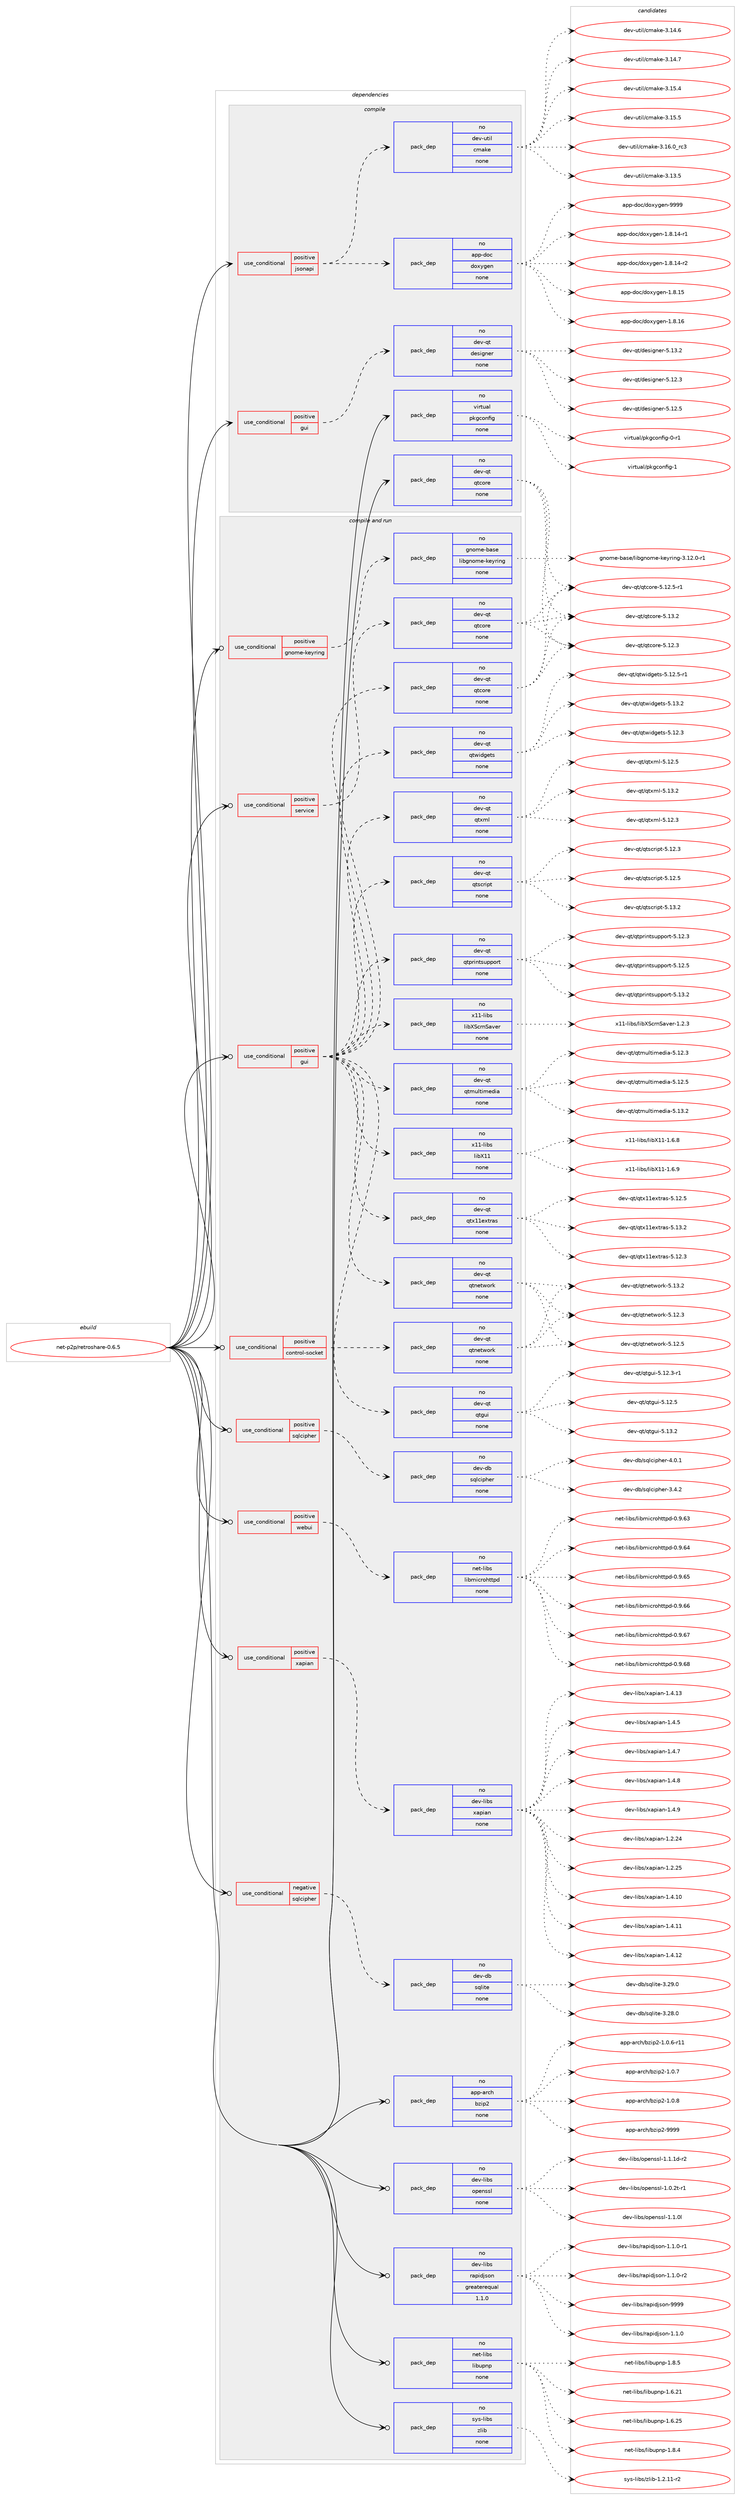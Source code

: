 digraph prolog {

# *************
# Graph options
# *************

newrank=true;
concentrate=true;
compound=true;
graph [rankdir=LR,fontname=Helvetica,fontsize=10,ranksep=1.5];#, ranksep=2.5, nodesep=0.2];
edge  [arrowhead=vee];
node  [fontname=Helvetica,fontsize=10];

# **********
# The ebuild
# **********

subgraph cluster_leftcol {
color=gray;
rank=same;
label=<<i>ebuild</i>>;
id [label="net-p2p/retroshare-0.6.5", color=red, width=4, href="../net-p2p/retroshare-0.6.5.svg"];
}

# ****************
# The dependencies
# ****************

subgraph cluster_midcol {
color=gray;
label=<<i>dependencies</i>>;
subgraph cluster_compile {
fillcolor="#eeeeee";
style=filled;
label=<<i>compile</i>>;
subgraph cond204858 {
dependency840608 [label=<<TABLE BORDER="0" CELLBORDER="1" CELLSPACING="0" CELLPADDING="4"><TR><TD ROWSPAN="3" CELLPADDING="10">use_conditional</TD></TR><TR><TD>positive</TD></TR><TR><TD>gui</TD></TR></TABLE>>, shape=none, color=red];
subgraph pack620918 {
dependency840609 [label=<<TABLE BORDER="0" CELLBORDER="1" CELLSPACING="0" CELLPADDING="4" WIDTH="220"><TR><TD ROWSPAN="6" CELLPADDING="30">pack_dep</TD></TR><TR><TD WIDTH="110">no</TD></TR><TR><TD>dev-qt</TD></TR><TR><TD>designer</TD></TR><TR><TD>none</TD></TR><TR><TD></TD></TR></TABLE>>, shape=none, color=blue];
}
dependency840608:e -> dependency840609:w [weight=20,style="dashed",arrowhead="vee"];
}
id:e -> dependency840608:w [weight=20,style="solid",arrowhead="vee"];
subgraph cond204859 {
dependency840610 [label=<<TABLE BORDER="0" CELLBORDER="1" CELLSPACING="0" CELLPADDING="4"><TR><TD ROWSPAN="3" CELLPADDING="10">use_conditional</TD></TR><TR><TD>positive</TD></TR><TR><TD>jsonapi</TD></TR></TABLE>>, shape=none, color=red];
subgraph pack620919 {
dependency840611 [label=<<TABLE BORDER="0" CELLBORDER="1" CELLSPACING="0" CELLPADDING="4" WIDTH="220"><TR><TD ROWSPAN="6" CELLPADDING="30">pack_dep</TD></TR><TR><TD WIDTH="110">no</TD></TR><TR><TD>app-doc</TD></TR><TR><TD>doxygen</TD></TR><TR><TD>none</TD></TR><TR><TD></TD></TR></TABLE>>, shape=none, color=blue];
}
dependency840610:e -> dependency840611:w [weight=20,style="dashed",arrowhead="vee"];
subgraph pack620920 {
dependency840612 [label=<<TABLE BORDER="0" CELLBORDER="1" CELLSPACING="0" CELLPADDING="4" WIDTH="220"><TR><TD ROWSPAN="6" CELLPADDING="30">pack_dep</TD></TR><TR><TD WIDTH="110">no</TD></TR><TR><TD>dev-util</TD></TR><TR><TD>cmake</TD></TR><TR><TD>none</TD></TR><TR><TD></TD></TR></TABLE>>, shape=none, color=blue];
}
dependency840610:e -> dependency840612:w [weight=20,style="dashed",arrowhead="vee"];
}
id:e -> dependency840610:w [weight=20,style="solid",arrowhead="vee"];
subgraph pack620921 {
dependency840613 [label=<<TABLE BORDER="0" CELLBORDER="1" CELLSPACING="0" CELLPADDING="4" WIDTH="220"><TR><TD ROWSPAN="6" CELLPADDING="30">pack_dep</TD></TR><TR><TD WIDTH="110">no</TD></TR><TR><TD>dev-qt</TD></TR><TR><TD>qtcore</TD></TR><TR><TD>none</TD></TR><TR><TD></TD></TR></TABLE>>, shape=none, color=blue];
}
id:e -> dependency840613:w [weight=20,style="solid",arrowhead="vee"];
subgraph pack620922 {
dependency840614 [label=<<TABLE BORDER="0" CELLBORDER="1" CELLSPACING="0" CELLPADDING="4" WIDTH="220"><TR><TD ROWSPAN="6" CELLPADDING="30">pack_dep</TD></TR><TR><TD WIDTH="110">no</TD></TR><TR><TD>virtual</TD></TR><TR><TD>pkgconfig</TD></TR><TR><TD>none</TD></TR><TR><TD></TD></TR></TABLE>>, shape=none, color=blue];
}
id:e -> dependency840614:w [weight=20,style="solid",arrowhead="vee"];
}
subgraph cluster_compileandrun {
fillcolor="#eeeeee";
style=filled;
label=<<i>compile and run</i>>;
subgraph cond204860 {
dependency840615 [label=<<TABLE BORDER="0" CELLBORDER="1" CELLSPACING="0" CELLPADDING="4"><TR><TD ROWSPAN="3" CELLPADDING="10">use_conditional</TD></TR><TR><TD>negative</TD></TR><TR><TD>sqlcipher</TD></TR></TABLE>>, shape=none, color=red];
subgraph pack620923 {
dependency840616 [label=<<TABLE BORDER="0" CELLBORDER="1" CELLSPACING="0" CELLPADDING="4" WIDTH="220"><TR><TD ROWSPAN="6" CELLPADDING="30">pack_dep</TD></TR><TR><TD WIDTH="110">no</TD></TR><TR><TD>dev-db</TD></TR><TR><TD>sqlite</TD></TR><TR><TD>none</TD></TR><TR><TD></TD></TR></TABLE>>, shape=none, color=blue];
}
dependency840615:e -> dependency840616:w [weight=20,style="dashed",arrowhead="vee"];
}
id:e -> dependency840615:w [weight=20,style="solid",arrowhead="odotvee"];
subgraph cond204861 {
dependency840617 [label=<<TABLE BORDER="0" CELLBORDER="1" CELLSPACING="0" CELLPADDING="4"><TR><TD ROWSPAN="3" CELLPADDING="10">use_conditional</TD></TR><TR><TD>positive</TD></TR><TR><TD>control-socket</TD></TR></TABLE>>, shape=none, color=red];
subgraph pack620924 {
dependency840618 [label=<<TABLE BORDER="0" CELLBORDER="1" CELLSPACING="0" CELLPADDING="4" WIDTH="220"><TR><TD ROWSPAN="6" CELLPADDING="30">pack_dep</TD></TR><TR><TD WIDTH="110">no</TD></TR><TR><TD>dev-qt</TD></TR><TR><TD>qtnetwork</TD></TR><TR><TD>none</TD></TR><TR><TD></TD></TR></TABLE>>, shape=none, color=blue];
}
dependency840617:e -> dependency840618:w [weight=20,style="dashed",arrowhead="vee"];
}
id:e -> dependency840617:w [weight=20,style="solid",arrowhead="odotvee"];
subgraph cond204862 {
dependency840619 [label=<<TABLE BORDER="0" CELLBORDER="1" CELLSPACING="0" CELLPADDING="4"><TR><TD ROWSPAN="3" CELLPADDING="10">use_conditional</TD></TR><TR><TD>positive</TD></TR><TR><TD>gnome-keyring</TD></TR></TABLE>>, shape=none, color=red];
subgraph pack620925 {
dependency840620 [label=<<TABLE BORDER="0" CELLBORDER="1" CELLSPACING="0" CELLPADDING="4" WIDTH="220"><TR><TD ROWSPAN="6" CELLPADDING="30">pack_dep</TD></TR><TR><TD WIDTH="110">no</TD></TR><TR><TD>gnome-base</TD></TR><TR><TD>libgnome-keyring</TD></TR><TR><TD>none</TD></TR><TR><TD></TD></TR></TABLE>>, shape=none, color=blue];
}
dependency840619:e -> dependency840620:w [weight=20,style="dashed",arrowhead="vee"];
}
id:e -> dependency840619:w [weight=20,style="solid",arrowhead="odotvee"];
subgraph cond204863 {
dependency840621 [label=<<TABLE BORDER="0" CELLBORDER="1" CELLSPACING="0" CELLPADDING="4"><TR><TD ROWSPAN="3" CELLPADDING="10">use_conditional</TD></TR><TR><TD>positive</TD></TR><TR><TD>gui</TD></TR></TABLE>>, shape=none, color=red];
subgraph pack620926 {
dependency840622 [label=<<TABLE BORDER="0" CELLBORDER="1" CELLSPACING="0" CELLPADDING="4" WIDTH="220"><TR><TD ROWSPAN="6" CELLPADDING="30">pack_dep</TD></TR><TR><TD WIDTH="110">no</TD></TR><TR><TD>dev-qt</TD></TR><TR><TD>qtcore</TD></TR><TR><TD>none</TD></TR><TR><TD></TD></TR></TABLE>>, shape=none, color=blue];
}
dependency840621:e -> dependency840622:w [weight=20,style="dashed",arrowhead="vee"];
subgraph pack620927 {
dependency840623 [label=<<TABLE BORDER="0" CELLBORDER="1" CELLSPACING="0" CELLPADDING="4" WIDTH="220"><TR><TD ROWSPAN="6" CELLPADDING="30">pack_dep</TD></TR><TR><TD WIDTH="110">no</TD></TR><TR><TD>dev-qt</TD></TR><TR><TD>qtmultimedia</TD></TR><TR><TD>none</TD></TR><TR><TD></TD></TR></TABLE>>, shape=none, color=blue];
}
dependency840621:e -> dependency840623:w [weight=20,style="dashed",arrowhead="vee"];
subgraph pack620928 {
dependency840624 [label=<<TABLE BORDER="0" CELLBORDER="1" CELLSPACING="0" CELLPADDING="4" WIDTH="220"><TR><TD ROWSPAN="6" CELLPADDING="30">pack_dep</TD></TR><TR><TD WIDTH="110">no</TD></TR><TR><TD>dev-qt</TD></TR><TR><TD>qtnetwork</TD></TR><TR><TD>none</TD></TR><TR><TD></TD></TR></TABLE>>, shape=none, color=blue];
}
dependency840621:e -> dependency840624:w [weight=20,style="dashed",arrowhead="vee"];
subgraph pack620929 {
dependency840625 [label=<<TABLE BORDER="0" CELLBORDER="1" CELLSPACING="0" CELLPADDING="4" WIDTH="220"><TR><TD ROWSPAN="6" CELLPADDING="30">pack_dep</TD></TR><TR><TD WIDTH="110">no</TD></TR><TR><TD>dev-qt</TD></TR><TR><TD>qtprintsupport</TD></TR><TR><TD>none</TD></TR><TR><TD></TD></TR></TABLE>>, shape=none, color=blue];
}
dependency840621:e -> dependency840625:w [weight=20,style="dashed",arrowhead="vee"];
subgraph pack620930 {
dependency840626 [label=<<TABLE BORDER="0" CELLBORDER="1" CELLSPACING="0" CELLPADDING="4" WIDTH="220"><TR><TD ROWSPAN="6" CELLPADDING="30">pack_dep</TD></TR><TR><TD WIDTH="110">no</TD></TR><TR><TD>dev-qt</TD></TR><TR><TD>qtscript</TD></TR><TR><TD>none</TD></TR><TR><TD></TD></TR></TABLE>>, shape=none, color=blue];
}
dependency840621:e -> dependency840626:w [weight=20,style="dashed",arrowhead="vee"];
subgraph pack620931 {
dependency840627 [label=<<TABLE BORDER="0" CELLBORDER="1" CELLSPACING="0" CELLPADDING="4" WIDTH="220"><TR><TD ROWSPAN="6" CELLPADDING="30">pack_dep</TD></TR><TR><TD WIDTH="110">no</TD></TR><TR><TD>dev-qt</TD></TR><TR><TD>qtxml</TD></TR><TR><TD>none</TD></TR><TR><TD></TD></TR></TABLE>>, shape=none, color=blue];
}
dependency840621:e -> dependency840627:w [weight=20,style="dashed",arrowhead="vee"];
subgraph pack620932 {
dependency840628 [label=<<TABLE BORDER="0" CELLBORDER="1" CELLSPACING="0" CELLPADDING="4" WIDTH="220"><TR><TD ROWSPAN="6" CELLPADDING="30">pack_dep</TD></TR><TR><TD WIDTH="110">no</TD></TR><TR><TD>dev-qt</TD></TR><TR><TD>qtgui</TD></TR><TR><TD>none</TD></TR><TR><TD></TD></TR></TABLE>>, shape=none, color=blue];
}
dependency840621:e -> dependency840628:w [weight=20,style="dashed",arrowhead="vee"];
subgraph pack620933 {
dependency840629 [label=<<TABLE BORDER="0" CELLBORDER="1" CELLSPACING="0" CELLPADDING="4" WIDTH="220"><TR><TD ROWSPAN="6" CELLPADDING="30">pack_dep</TD></TR><TR><TD WIDTH="110">no</TD></TR><TR><TD>dev-qt</TD></TR><TR><TD>qtwidgets</TD></TR><TR><TD>none</TD></TR><TR><TD></TD></TR></TABLE>>, shape=none, color=blue];
}
dependency840621:e -> dependency840629:w [weight=20,style="dashed",arrowhead="vee"];
subgraph pack620934 {
dependency840630 [label=<<TABLE BORDER="0" CELLBORDER="1" CELLSPACING="0" CELLPADDING="4" WIDTH="220"><TR><TD ROWSPAN="6" CELLPADDING="30">pack_dep</TD></TR><TR><TD WIDTH="110">no</TD></TR><TR><TD>dev-qt</TD></TR><TR><TD>qtx11extras</TD></TR><TR><TD>none</TD></TR><TR><TD></TD></TR></TABLE>>, shape=none, color=blue];
}
dependency840621:e -> dependency840630:w [weight=20,style="dashed",arrowhead="vee"];
subgraph pack620935 {
dependency840631 [label=<<TABLE BORDER="0" CELLBORDER="1" CELLSPACING="0" CELLPADDING="4" WIDTH="220"><TR><TD ROWSPAN="6" CELLPADDING="30">pack_dep</TD></TR><TR><TD WIDTH="110">no</TD></TR><TR><TD>x11-libs</TD></TR><TR><TD>libX11</TD></TR><TR><TD>none</TD></TR><TR><TD></TD></TR></TABLE>>, shape=none, color=blue];
}
dependency840621:e -> dependency840631:w [weight=20,style="dashed",arrowhead="vee"];
subgraph pack620936 {
dependency840632 [label=<<TABLE BORDER="0" CELLBORDER="1" CELLSPACING="0" CELLPADDING="4" WIDTH="220"><TR><TD ROWSPAN="6" CELLPADDING="30">pack_dep</TD></TR><TR><TD WIDTH="110">no</TD></TR><TR><TD>x11-libs</TD></TR><TR><TD>libXScrnSaver</TD></TR><TR><TD>none</TD></TR><TR><TD></TD></TR></TABLE>>, shape=none, color=blue];
}
dependency840621:e -> dependency840632:w [weight=20,style="dashed",arrowhead="vee"];
}
id:e -> dependency840621:w [weight=20,style="solid",arrowhead="odotvee"];
subgraph cond204864 {
dependency840633 [label=<<TABLE BORDER="0" CELLBORDER="1" CELLSPACING="0" CELLPADDING="4"><TR><TD ROWSPAN="3" CELLPADDING="10">use_conditional</TD></TR><TR><TD>positive</TD></TR><TR><TD>service</TD></TR></TABLE>>, shape=none, color=red];
subgraph pack620937 {
dependency840634 [label=<<TABLE BORDER="0" CELLBORDER="1" CELLSPACING="0" CELLPADDING="4" WIDTH="220"><TR><TD ROWSPAN="6" CELLPADDING="30">pack_dep</TD></TR><TR><TD WIDTH="110">no</TD></TR><TR><TD>dev-qt</TD></TR><TR><TD>qtcore</TD></TR><TR><TD>none</TD></TR><TR><TD></TD></TR></TABLE>>, shape=none, color=blue];
}
dependency840633:e -> dependency840634:w [weight=20,style="dashed",arrowhead="vee"];
}
id:e -> dependency840633:w [weight=20,style="solid",arrowhead="odotvee"];
subgraph cond204865 {
dependency840635 [label=<<TABLE BORDER="0" CELLBORDER="1" CELLSPACING="0" CELLPADDING="4"><TR><TD ROWSPAN="3" CELLPADDING="10">use_conditional</TD></TR><TR><TD>positive</TD></TR><TR><TD>sqlcipher</TD></TR></TABLE>>, shape=none, color=red];
subgraph pack620938 {
dependency840636 [label=<<TABLE BORDER="0" CELLBORDER="1" CELLSPACING="0" CELLPADDING="4" WIDTH="220"><TR><TD ROWSPAN="6" CELLPADDING="30">pack_dep</TD></TR><TR><TD WIDTH="110">no</TD></TR><TR><TD>dev-db</TD></TR><TR><TD>sqlcipher</TD></TR><TR><TD>none</TD></TR><TR><TD></TD></TR></TABLE>>, shape=none, color=blue];
}
dependency840635:e -> dependency840636:w [weight=20,style="dashed",arrowhead="vee"];
}
id:e -> dependency840635:w [weight=20,style="solid",arrowhead="odotvee"];
subgraph cond204866 {
dependency840637 [label=<<TABLE BORDER="0" CELLBORDER="1" CELLSPACING="0" CELLPADDING="4"><TR><TD ROWSPAN="3" CELLPADDING="10">use_conditional</TD></TR><TR><TD>positive</TD></TR><TR><TD>webui</TD></TR></TABLE>>, shape=none, color=red];
subgraph pack620939 {
dependency840638 [label=<<TABLE BORDER="0" CELLBORDER="1" CELLSPACING="0" CELLPADDING="4" WIDTH="220"><TR><TD ROWSPAN="6" CELLPADDING="30">pack_dep</TD></TR><TR><TD WIDTH="110">no</TD></TR><TR><TD>net-libs</TD></TR><TR><TD>libmicrohttpd</TD></TR><TR><TD>none</TD></TR><TR><TD></TD></TR></TABLE>>, shape=none, color=blue];
}
dependency840637:e -> dependency840638:w [weight=20,style="dashed",arrowhead="vee"];
}
id:e -> dependency840637:w [weight=20,style="solid",arrowhead="odotvee"];
subgraph cond204867 {
dependency840639 [label=<<TABLE BORDER="0" CELLBORDER="1" CELLSPACING="0" CELLPADDING="4"><TR><TD ROWSPAN="3" CELLPADDING="10">use_conditional</TD></TR><TR><TD>positive</TD></TR><TR><TD>xapian</TD></TR></TABLE>>, shape=none, color=red];
subgraph pack620940 {
dependency840640 [label=<<TABLE BORDER="0" CELLBORDER="1" CELLSPACING="0" CELLPADDING="4" WIDTH="220"><TR><TD ROWSPAN="6" CELLPADDING="30">pack_dep</TD></TR><TR><TD WIDTH="110">no</TD></TR><TR><TD>dev-libs</TD></TR><TR><TD>xapian</TD></TR><TR><TD>none</TD></TR><TR><TD></TD></TR></TABLE>>, shape=none, color=blue];
}
dependency840639:e -> dependency840640:w [weight=20,style="dashed",arrowhead="vee"];
}
id:e -> dependency840639:w [weight=20,style="solid",arrowhead="odotvee"];
subgraph pack620941 {
dependency840641 [label=<<TABLE BORDER="0" CELLBORDER="1" CELLSPACING="0" CELLPADDING="4" WIDTH="220"><TR><TD ROWSPAN="6" CELLPADDING="30">pack_dep</TD></TR><TR><TD WIDTH="110">no</TD></TR><TR><TD>app-arch</TD></TR><TR><TD>bzip2</TD></TR><TR><TD>none</TD></TR><TR><TD></TD></TR></TABLE>>, shape=none, color=blue];
}
id:e -> dependency840641:w [weight=20,style="solid",arrowhead="odotvee"];
subgraph pack620942 {
dependency840642 [label=<<TABLE BORDER="0" CELLBORDER="1" CELLSPACING="0" CELLPADDING="4" WIDTH="220"><TR><TD ROWSPAN="6" CELLPADDING="30">pack_dep</TD></TR><TR><TD WIDTH="110">no</TD></TR><TR><TD>dev-libs</TD></TR><TR><TD>openssl</TD></TR><TR><TD>none</TD></TR><TR><TD></TD></TR></TABLE>>, shape=none, color=blue];
}
id:e -> dependency840642:w [weight=20,style="solid",arrowhead="odotvee"];
subgraph pack620943 {
dependency840643 [label=<<TABLE BORDER="0" CELLBORDER="1" CELLSPACING="0" CELLPADDING="4" WIDTH="220"><TR><TD ROWSPAN="6" CELLPADDING="30">pack_dep</TD></TR><TR><TD WIDTH="110">no</TD></TR><TR><TD>dev-libs</TD></TR><TR><TD>rapidjson</TD></TR><TR><TD>greaterequal</TD></TR><TR><TD>1.1.0</TD></TR></TABLE>>, shape=none, color=blue];
}
id:e -> dependency840643:w [weight=20,style="solid",arrowhead="odotvee"];
subgraph pack620944 {
dependency840644 [label=<<TABLE BORDER="0" CELLBORDER="1" CELLSPACING="0" CELLPADDING="4" WIDTH="220"><TR><TD ROWSPAN="6" CELLPADDING="30">pack_dep</TD></TR><TR><TD WIDTH="110">no</TD></TR><TR><TD>net-libs</TD></TR><TR><TD>libupnp</TD></TR><TR><TD>none</TD></TR><TR><TD></TD></TR></TABLE>>, shape=none, color=blue];
}
id:e -> dependency840644:w [weight=20,style="solid",arrowhead="odotvee"];
subgraph pack620945 {
dependency840645 [label=<<TABLE BORDER="0" CELLBORDER="1" CELLSPACING="0" CELLPADDING="4" WIDTH="220"><TR><TD ROWSPAN="6" CELLPADDING="30">pack_dep</TD></TR><TR><TD WIDTH="110">no</TD></TR><TR><TD>sys-libs</TD></TR><TR><TD>zlib</TD></TR><TR><TD>none</TD></TR><TR><TD></TD></TR></TABLE>>, shape=none, color=blue];
}
id:e -> dependency840645:w [weight=20,style="solid",arrowhead="odotvee"];
}
subgraph cluster_run {
fillcolor="#eeeeee";
style=filled;
label=<<i>run</i>>;
}
}

# **************
# The candidates
# **************

subgraph cluster_choices {
rank=same;
color=gray;
label=<<i>candidates</i>>;

subgraph choice620918 {
color=black;
nodesep=1;
choice100101118451131164710010111510510311010111445534649504651 [label="dev-qt/designer-5.12.3", color=red, width=4,href="../dev-qt/designer-5.12.3.svg"];
choice100101118451131164710010111510510311010111445534649504653 [label="dev-qt/designer-5.12.5", color=red, width=4,href="../dev-qt/designer-5.12.5.svg"];
choice100101118451131164710010111510510311010111445534649514650 [label="dev-qt/designer-5.13.2", color=red, width=4,href="../dev-qt/designer-5.13.2.svg"];
dependency840609:e -> choice100101118451131164710010111510510311010111445534649504651:w [style=dotted,weight="100"];
dependency840609:e -> choice100101118451131164710010111510510311010111445534649504653:w [style=dotted,weight="100"];
dependency840609:e -> choice100101118451131164710010111510510311010111445534649514650:w [style=dotted,weight="100"];
}
subgraph choice620919 {
color=black;
nodesep=1;
choice97112112451001119947100111120121103101110454946564649524511449 [label="app-doc/doxygen-1.8.14-r1", color=red, width=4,href="../app-doc/doxygen-1.8.14-r1.svg"];
choice97112112451001119947100111120121103101110454946564649524511450 [label="app-doc/doxygen-1.8.14-r2", color=red, width=4,href="../app-doc/doxygen-1.8.14-r2.svg"];
choice9711211245100111994710011112012110310111045494656464953 [label="app-doc/doxygen-1.8.15", color=red, width=4,href="../app-doc/doxygen-1.8.15.svg"];
choice9711211245100111994710011112012110310111045494656464954 [label="app-doc/doxygen-1.8.16", color=red, width=4,href="../app-doc/doxygen-1.8.16.svg"];
choice971121124510011199471001111201211031011104557575757 [label="app-doc/doxygen-9999", color=red, width=4,href="../app-doc/doxygen-9999.svg"];
dependency840611:e -> choice97112112451001119947100111120121103101110454946564649524511449:w [style=dotted,weight="100"];
dependency840611:e -> choice97112112451001119947100111120121103101110454946564649524511450:w [style=dotted,weight="100"];
dependency840611:e -> choice9711211245100111994710011112012110310111045494656464953:w [style=dotted,weight="100"];
dependency840611:e -> choice9711211245100111994710011112012110310111045494656464954:w [style=dotted,weight="100"];
dependency840611:e -> choice971121124510011199471001111201211031011104557575757:w [style=dotted,weight="100"];
}
subgraph choice620920 {
color=black;
nodesep=1;
choice1001011184511711610510847991099710710145514649514653 [label="dev-util/cmake-3.13.5", color=red, width=4,href="../dev-util/cmake-3.13.5.svg"];
choice1001011184511711610510847991099710710145514649524654 [label="dev-util/cmake-3.14.6", color=red, width=4,href="../dev-util/cmake-3.14.6.svg"];
choice1001011184511711610510847991099710710145514649524655 [label="dev-util/cmake-3.14.7", color=red, width=4,href="../dev-util/cmake-3.14.7.svg"];
choice1001011184511711610510847991099710710145514649534652 [label="dev-util/cmake-3.15.4", color=red, width=4,href="../dev-util/cmake-3.15.4.svg"];
choice1001011184511711610510847991099710710145514649534653 [label="dev-util/cmake-3.15.5", color=red, width=4,href="../dev-util/cmake-3.15.5.svg"];
choice1001011184511711610510847991099710710145514649544648951149951 [label="dev-util/cmake-3.16.0_rc3", color=red, width=4,href="../dev-util/cmake-3.16.0_rc3.svg"];
dependency840612:e -> choice1001011184511711610510847991099710710145514649514653:w [style=dotted,weight="100"];
dependency840612:e -> choice1001011184511711610510847991099710710145514649524654:w [style=dotted,weight="100"];
dependency840612:e -> choice1001011184511711610510847991099710710145514649524655:w [style=dotted,weight="100"];
dependency840612:e -> choice1001011184511711610510847991099710710145514649534652:w [style=dotted,weight="100"];
dependency840612:e -> choice1001011184511711610510847991099710710145514649534653:w [style=dotted,weight="100"];
dependency840612:e -> choice1001011184511711610510847991099710710145514649544648951149951:w [style=dotted,weight="100"];
}
subgraph choice620921 {
color=black;
nodesep=1;
choice10010111845113116471131169911111410145534649504651 [label="dev-qt/qtcore-5.12.3", color=red, width=4,href="../dev-qt/qtcore-5.12.3.svg"];
choice100101118451131164711311699111114101455346495046534511449 [label="dev-qt/qtcore-5.12.5-r1", color=red, width=4,href="../dev-qt/qtcore-5.12.5-r1.svg"];
choice10010111845113116471131169911111410145534649514650 [label="dev-qt/qtcore-5.13.2", color=red, width=4,href="../dev-qt/qtcore-5.13.2.svg"];
dependency840613:e -> choice10010111845113116471131169911111410145534649504651:w [style=dotted,weight="100"];
dependency840613:e -> choice100101118451131164711311699111114101455346495046534511449:w [style=dotted,weight="100"];
dependency840613:e -> choice10010111845113116471131169911111410145534649514650:w [style=dotted,weight="100"];
}
subgraph choice620922 {
color=black;
nodesep=1;
choice11810511411611797108471121071039911111010210510345484511449 [label="virtual/pkgconfig-0-r1", color=red, width=4,href="../virtual/pkgconfig-0-r1.svg"];
choice1181051141161179710847112107103991111101021051034549 [label="virtual/pkgconfig-1", color=red, width=4,href="../virtual/pkgconfig-1.svg"];
dependency840614:e -> choice11810511411611797108471121071039911111010210510345484511449:w [style=dotted,weight="100"];
dependency840614:e -> choice1181051141161179710847112107103991111101021051034549:w [style=dotted,weight="100"];
}
subgraph choice620923 {
color=black;
nodesep=1;
choice10010111845100984711511310810511610145514650564648 [label="dev-db/sqlite-3.28.0", color=red, width=4,href="../dev-db/sqlite-3.28.0.svg"];
choice10010111845100984711511310810511610145514650574648 [label="dev-db/sqlite-3.29.0", color=red, width=4,href="../dev-db/sqlite-3.29.0.svg"];
dependency840616:e -> choice10010111845100984711511310810511610145514650564648:w [style=dotted,weight="100"];
dependency840616:e -> choice10010111845100984711511310810511610145514650574648:w [style=dotted,weight="100"];
}
subgraph choice620924 {
color=black;
nodesep=1;
choice100101118451131164711311611010111611911111410745534649504651 [label="dev-qt/qtnetwork-5.12.3", color=red, width=4,href="../dev-qt/qtnetwork-5.12.3.svg"];
choice100101118451131164711311611010111611911111410745534649504653 [label="dev-qt/qtnetwork-5.12.5", color=red, width=4,href="../dev-qt/qtnetwork-5.12.5.svg"];
choice100101118451131164711311611010111611911111410745534649514650 [label="dev-qt/qtnetwork-5.13.2", color=red, width=4,href="../dev-qt/qtnetwork-5.13.2.svg"];
dependency840618:e -> choice100101118451131164711311611010111611911111410745534649504651:w [style=dotted,weight="100"];
dependency840618:e -> choice100101118451131164711311611010111611911111410745534649504653:w [style=dotted,weight="100"];
dependency840618:e -> choice100101118451131164711311611010111611911111410745534649514650:w [style=dotted,weight="100"];
}
subgraph choice620925 {
color=black;
nodesep=1;
choice103110111109101459897115101471081059810311011110910145107101121114105110103455146495046484511449 [label="gnome-base/libgnome-keyring-3.12.0-r1", color=red, width=4,href="../gnome-base/libgnome-keyring-3.12.0-r1.svg"];
dependency840620:e -> choice103110111109101459897115101471081059810311011110910145107101121114105110103455146495046484511449:w [style=dotted,weight="100"];
}
subgraph choice620926 {
color=black;
nodesep=1;
choice10010111845113116471131169911111410145534649504651 [label="dev-qt/qtcore-5.12.3", color=red, width=4,href="../dev-qt/qtcore-5.12.3.svg"];
choice100101118451131164711311699111114101455346495046534511449 [label="dev-qt/qtcore-5.12.5-r1", color=red, width=4,href="../dev-qt/qtcore-5.12.5-r1.svg"];
choice10010111845113116471131169911111410145534649514650 [label="dev-qt/qtcore-5.13.2", color=red, width=4,href="../dev-qt/qtcore-5.13.2.svg"];
dependency840622:e -> choice10010111845113116471131169911111410145534649504651:w [style=dotted,weight="100"];
dependency840622:e -> choice100101118451131164711311699111114101455346495046534511449:w [style=dotted,weight="100"];
dependency840622:e -> choice10010111845113116471131169911111410145534649514650:w [style=dotted,weight="100"];
}
subgraph choice620927 {
color=black;
nodesep=1;
choice10010111845113116471131161091171081161051091011001059745534649504651 [label="dev-qt/qtmultimedia-5.12.3", color=red, width=4,href="../dev-qt/qtmultimedia-5.12.3.svg"];
choice10010111845113116471131161091171081161051091011001059745534649504653 [label="dev-qt/qtmultimedia-5.12.5", color=red, width=4,href="../dev-qt/qtmultimedia-5.12.5.svg"];
choice10010111845113116471131161091171081161051091011001059745534649514650 [label="dev-qt/qtmultimedia-5.13.2", color=red, width=4,href="../dev-qt/qtmultimedia-5.13.2.svg"];
dependency840623:e -> choice10010111845113116471131161091171081161051091011001059745534649504651:w [style=dotted,weight="100"];
dependency840623:e -> choice10010111845113116471131161091171081161051091011001059745534649504653:w [style=dotted,weight="100"];
dependency840623:e -> choice10010111845113116471131161091171081161051091011001059745534649514650:w [style=dotted,weight="100"];
}
subgraph choice620928 {
color=black;
nodesep=1;
choice100101118451131164711311611010111611911111410745534649504651 [label="dev-qt/qtnetwork-5.12.3", color=red, width=4,href="../dev-qt/qtnetwork-5.12.3.svg"];
choice100101118451131164711311611010111611911111410745534649504653 [label="dev-qt/qtnetwork-5.12.5", color=red, width=4,href="../dev-qt/qtnetwork-5.12.5.svg"];
choice100101118451131164711311611010111611911111410745534649514650 [label="dev-qt/qtnetwork-5.13.2", color=red, width=4,href="../dev-qt/qtnetwork-5.13.2.svg"];
dependency840624:e -> choice100101118451131164711311611010111611911111410745534649504651:w [style=dotted,weight="100"];
dependency840624:e -> choice100101118451131164711311611010111611911111410745534649504653:w [style=dotted,weight="100"];
dependency840624:e -> choice100101118451131164711311611010111611911111410745534649514650:w [style=dotted,weight="100"];
}
subgraph choice620929 {
color=black;
nodesep=1;
choice100101118451131164711311611211410511011611511711211211111411645534649504651 [label="dev-qt/qtprintsupport-5.12.3", color=red, width=4,href="../dev-qt/qtprintsupport-5.12.3.svg"];
choice100101118451131164711311611211410511011611511711211211111411645534649504653 [label="dev-qt/qtprintsupport-5.12.5", color=red, width=4,href="../dev-qt/qtprintsupport-5.12.5.svg"];
choice100101118451131164711311611211410511011611511711211211111411645534649514650 [label="dev-qt/qtprintsupport-5.13.2", color=red, width=4,href="../dev-qt/qtprintsupport-5.13.2.svg"];
dependency840625:e -> choice100101118451131164711311611211410511011611511711211211111411645534649504651:w [style=dotted,weight="100"];
dependency840625:e -> choice100101118451131164711311611211410511011611511711211211111411645534649504653:w [style=dotted,weight="100"];
dependency840625:e -> choice100101118451131164711311611211410511011611511711211211111411645534649514650:w [style=dotted,weight="100"];
}
subgraph choice620930 {
color=black;
nodesep=1;
choice10010111845113116471131161159911410511211645534649504651 [label="dev-qt/qtscript-5.12.3", color=red, width=4,href="../dev-qt/qtscript-5.12.3.svg"];
choice10010111845113116471131161159911410511211645534649504653 [label="dev-qt/qtscript-5.12.5", color=red, width=4,href="../dev-qt/qtscript-5.12.5.svg"];
choice10010111845113116471131161159911410511211645534649514650 [label="dev-qt/qtscript-5.13.2", color=red, width=4,href="../dev-qt/qtscript-5.13.2.svg"];
dependency840626:e -> choice10010111845113116471131161159911410511211645534649504651:w [style=dotted,weight="100"];
dependency840626:e -> choice10010111845113116471131161159911410511211645534649504653:w [style=dotted,weight="100"];
dependency840626:e -> choice10010111845113116471131161159911410511211645534649514650:w [style=dotted,weight="100"];
}
subgraph choice620931 {
color=black;
nodesep=1;
choice100101118451131164711311612010910845534649504651 [label="dev-qt/qtxml-5.12.3", color=red, width=4,href="../dev-qt/qtxml-5.12.3.svg"];
choice100101118451131164711311612010910845534649504653 [label="dev-qt/qtxml-5.12.5", color=red, width=4,href="../dev-qt/qtxml-5.12.5.svg"];
choice100101118451131164711311612010910845534649514650 [label="dev-qt/qtxml-5.13.2", color=red, width=4,href="../dev-qt/qtxml-5.13.2.svg"];
dependency840627:e -> choice100101118451131164711311612010910845534649504651:w [style=dotted,weight="100"];
dependency840627:e -> choice100101118451131164711311612010910845534649504653:w [style=dotted,weight="100"];
dependency840627:e -> choice100101118451131164711311612010910845534649514650:w [style=dotted,weight="100"];
}
subgraph choice620932 {
color=black;
nodesep=1;
choice1001011184511311647113116103117105455346495046514511449 [label="dev-qt/qtgui-5.12.3-r1", color=red, width=4,href="../dev-qt/qtgui-5.12.3-r1.svg"];
choice100101118451131164711311610311710545534649504653 [label="dev-qt/qtgui-5.12.5", color=red, width=4,href="../dev-qt/qtgui-5.12.5.svg"];
choice100101118451131164711311610311710545534649514650 [label="dev-qt/qtgui-5.13.2", color=red, width=4,href="../dev-qt/qtgui-5.13.2.svg"];
dependency840628:e -> choice1001011184511311647113116103117105455346495046514511449:w [style=dotted,weight="100"];
dependency840628:e -> choice100101118451131164711311610311710545534649504653:w [style=dotted,weight="100"];
dependency840628:e -> choice100101118451131164711311610311710545534649514650:w [style=dotted,weight="100"];
}
subgraph choice620933 {
color=black;
nodesep=1;
choice100101118451131164711311611910510010310111611545534649504651 [label="dev-qt/qtwidgets-5.12.3", color=red, width=4,href="../dev-qt/qtwidgets-5.12.3.svg"];
choice1001011184511311647113116119105100103101116115455346495046534511449 [label="dev-qt/qtwidgets-5.12.5-r1", color=red, width=4,href="../dev-qt/qtwidgets-5.12.5-r1.svg"];
choice100101118451131164711311611910510010310111611545534649514650 [label="dev-qt/qtwidgets-5.13.2", color=red, width=4,href="../dev-qt/qtwidgets-5.13.2.svg"];
dependency840629:e -> choice100101118451131164711311611910510010310111611545534649504651:w [style=dotted,weight="100"];
dependency840629:e -> choice1001011184511311647113116119105100103101116115455346495046534511449:w [style=dotted,weight="100"];
dependency840629:e -> choice100101118451131164711311611910510010310111611545534649514650:w [style=dotted,weight="100"];
}
subgraph choice620934 {
color=black;
nodesep=1;
choice100101118451131164711311612049491011201161149711545534649504651 [label="dev-qt/qtx11extras-5.12.3", color=red, width=4,href="../dev-qt/qtx11extras-5.12.3.svg"];
choice100101118451131164711311612049491011201161149711545534649504653 [label="dev-qt/qtx11extras-5.12.5", color=red, width=4,href="../dev-qt/qtx11extras-5.12.5.svg"];
choice100101118451131164711311612049491011201161149711545534649514650 [label="dev-qt/qtx11extras-5.13.2", color=red, width=4,href="../dev-qt/qtx11extras-5.13.2.svg"];
dependency840630:e -> choice100101118451131164711311612049491011201161149711545534649504651:w [style=dotted,weight="100"];
dependency840630:e -> choice100101118451131164711311612049491011201161149711545534649504653:w [style=dotted,weight="100"];
dependency840630:e -> choice100101118451131164711311612049491011201161149711545534649514650:w [style=dotted,weight="100"];
}
subgraph choice620935 {
color=black;
nodesep=1;
choice120494945108105981154710810598884949454946544656 [label="x11-libs/libX11-1.6.8", color=red, width=4,href="../x11-libs/libX11-1.6.8.svg"];
choice120494945108105981154710810598884949454946544657 [label="x11-libs/libX11-1.6.9", color=red, width=4,href="../x11-libs/libX11-1.6.9.svg"];
dependency840631:e -> choice120494945108105981154710810598884949454946544656:w [style=dotted,weight="100"];
dependency840631:e -> choice120494945108105981154710810598884949454946544657:w [style=dotted,weight="100"];
}
subgraph choice620936 {
color=black;
nodesep=1;
choice1204949451081059811547108105988883991141108397118101114454946504651 [label="x11-libs/libXScrnSaver-1.2.3", color=red, width=4,href="../x11-libs/libXScrnSaver-1.2.3.svg"];
dependency840632:e -> choice1204949451081059811547108105988883991141108397118101114454946504651:w [style=dotted,weight="100"];
}
subgraph choice620937 {
color=black;
nodesep=1;
choice10010111845113116471131169911111410145534649504651 [label="dev-qt/qtcore-5.12.3", color=red, width=4,href="../dev-qt/qtcore-5.12.3.svg"];
choice100101118451131164711311699111114101455346495046534511449 [label="dev-qt/qtcore-5.12.5-r1", color=red, width=4,href="../dev-qt/qtcore-5.12.5-r1.svg"];
choice10010111845113116471131169911111410145534649514650 [label="dev-qt/qtcore-5.13.2", color=red, width=4,href="../dev-qt/qtcore-5.13.2.svg"];
dependency840634:e -> choice10010111845113116471131169911111410145534649504651:w [style=dotted,weight="100"];
dependency840634:e -> choice100101118451131164711311699111114101455346495046534511449:w [style=dotted,weight="100"];
dependency840634:e -> choice10010111845113116471131169911111410145534649514650:w [style=dotted,weight="100"];
}
subgraph choice620938 {
color=black;
nodesep=1;
choice10010111845100984711511310899105112104101114455146524650 [label="dev-db/sqlcipher-3.4.2", color=red, width=4,href="../dev-db/sqlcipher-3.4.2.svg"];
choice10010111845100984711511310899105112104101114455246484649 [label="dev-db/sqlcipher-4.0.1", color=red, width=4,href="../dev-db/sqlcipher-4.0.1.svg"];
dependency840636:e -> choice10010111845100984711511310899105112104101114455146524650:w [style=dotted,weight="100"];
dependency840636:e -> choice10010111845100984711511310899105112104101114455246484649:w [style=dotted,weight="100"];
}
subgraph choice620939 {
color=black;
nodesep=1;
choice110101116451081059811547108105981091059911411110411611611210045484657465451 [label="net-libs/libmicrohttpd-0.9.63", color=red, width=4,href="../net-libs/libmicrohttpd-0.9.63.svg"];
choice110101116451081059811547108105981091059911411110411611611210045484657465452 [label="net-libs/libmicrohttpd-0.9.64", color=red, width=4,href="../net-libs/libmicrohttpd-0.9.64.svg"];
choice110101116451081059811547108105981091059911411110411611611210045484657465453 [label="net-libs/libmicrohttpd-0.9.65", color=red, width=4,href="../net-libs/libmicrohttpd-0.9.65.svg"];
choice110101116451081059811547108105981091059911411110411611611210045484657465454 [label="net-libs/libmicrohttpd-0.9.66", color=red, width=4,href="../net-libs/libmicrohttpd-0.9.66.svg"];
choice110101116451081059811547108105981091059911411110411611611210045484657465455 [label="net-libs/libmicrohttpd-0.9.67", color=red, width=4,href="../net-libs/libmicrohttpd-0.9.67.svg"];
choice110101116451081059811547108105981091059911411110411611611210045484657465456 [label="net-libs/libmicrohttpd-0.9.68", color=red, width=4,href="../net-libs/libmicrohttpd-0.9.68.svg"];
dependency840638:e -> choice110101116451081059811547108105981091059911411110411611611210045484657465451:w [style=dotted,weight="100"];
dependency840638:e -> choice110101116451081059811547108105981091059911411110411611611210045484657465452:w [style=dotted,weight="100"];
dependency840638:e -> choice110101116451081059811547108105981091059911411110411611611210045484657465453:w [style=dotted,weight="100"];
dependency840638:e -> choice110101116451081059811547108105981091059911411110411611611210045484657465454:w [style=dotted,weight="100"];
dependency840638:e -> choice110101116451081059811547108105981091059911411110411611611210045484657465455:w [style=dotted,weight="100"];
dependency840638:e -> choice110101116451081059811547108105981091059911411110411611611210045484657465456:w [style=dotted,weight="100"];
}
subgraph choice620940 {
color=black;
nodesep=1;
choice100101118451081059811547120971121059711045494650465052 [label="dev-libs/xapian-1.2.24", color=red, width=4,href="../dev-libs/xapian-1.2.24.svg"];
choice100101118451081059811547120971121059711045494650465053 [label="dev-libs/xapian-1.2.25", color=red, width=4,href="../dev-libs/xapian-1.2.25.svg"];
choice100101118451081059811547120971121059711045494652464948 [label="dev-libs/xapian-1.4.10", color=red, width=4,href="../dev-libs/xapian-1.4.10.svg"];
choice100101118451081059811547120971121059711045494652464949 [label="dev-libs/xapian-1.4.11", color=red, width=4,href="../dev-libs/xapian-1.4.11.svg"];
choice100101118451081059811547120971121059711045494652464950 [label="dev-libs/xapian-1.4.12", color=red, width=4,href="../dev-libs/xapian-1.4.12.svg"];
choice100101118451081059811547120971121059711045494652464951 [label="dev-libs/xapian-1.4.13", color=red, width=4,href="../dev-libs/xapian-1.4.13.svg"];
choice1001011184510810598115471209711210597110454946524653 [label="dev-libs/xapian-1.4.5", color=red, width=4,href="../dev-libs/xapian-1.4.5.svg"];
choice1001011184510810598115471209711210597110454946524655 [label="dev-libs/xapian-1.4.7", color=red, width=4,href="../dev-libs/xapian-1.4.7.svg"];
choice1001011184510810598115471209711210597110454946524656 [label="dev-libs/xapian-1.4.8", color=red, width=4,href="../dev-libs/xapian-1.4.8.svg"];
choice1001011184510810598115471209711210597110454946524657 [label="dev-libs/xapian-1.4.9", color=red, width=4,href="../dev-libs/xapian-1.4.9.svg"];
dependency840640:e -> choice100101118451081059811547120971121059711045494650465052:w [style=dotted,weight="100"];
dependency840640:e -> choice100101118451081059811547120971121059711045494650465053:w [style=dotted,weight="100"];
dependency840640:e -> choice100101118451081059811547120971121059711045494652464948:w [style=dotted,weight="100"];
dependency840640:e -> choice100101118451081059811547120971121059711045494652464949:w [style=dotted,weight="100"];
dependency840640:e -> choice100101118451081059811547120971121059711045494652464950:w [style=dotted,weight="100"];
dependency840640:e -> choice100101118451081059811547120971121059711045494652464951:w [style=dotted,weight="100"];
dependency840640:e -> choice1001011184510810598115471209711210597110454946524653:w [style=dotted,weight="100"];
dependency840640:e -> choice1001011184510810598115471209711210597110454946524655:w [style=dotted,weight="100"];
dependency840640:e -> choice1001011184510810598115471209711210597110454946524656:w [style=dotted,weight="100"];
dependency840640:e -> choice1001011184510810598115471209711210597110454946524657:w [style=dotted,weight="100"];
}
subgraph choice620941 {
color=black;
nodesep=1;
choice97112112459711499104479812210511250454946484654451144949 [label="app-arch/bzip2-1.0.6-r11", color=red, width=4,href="../app-arch/bzip2-1.0.6-r11.svg"];
choice97112112459711499104479812210511250454946484655 [label="app-arch/bzip2-1.0.7", color=red, width=4,href="../app-arch/bzip2-1.0.7.svg"];
choice97112112459711499104479812210511250454946484656 [label="app-arch/bzip2-1.0.8", color=red, width=4,href="../app-arch/bzip2-1.0.8.svg"];
choice971121124597114991044798122105112504557575757 [label="app-arch/bzip2-9999", color=red, width=4,href="../app-arch/bzip2-9999.svg"];
dependency840641:e -> choice97112112459711499104479812210511250454946484654451144949:w [style=dotted,weight="100"];
dependency840641:e -> choice97112112459711499104479812210511250454946484655:w [style=dotted,weight="100"];
dependency840641:e -> choice97112112459711499104479812210511250454946484656:w [style=dotted,weight="100"];
dependency840641:e -> choice971121124597114991044798122105112504557575757:w [style=dotted,weight="100"];
}
subgraph choice620942 {
color=black;
nodesep=1;
choice1001011184510810598115471111121011101151151084549464846501164511449 [label="dev-libs/openssl-1.0.2t-r1", color=red, width=4,href="../dev-libs/openssl-1.0.2t-r1.svg"];
choice100101118451081059811547111112101110115115108454946494648108 [label="dev-libs/openssl-1.1.0l", color=red, width=4,href="../dev-libs/openssl-1.1.0l.svg"];
choice1001011184510810598115471111121011101151151084549464946491004511450 [label="dev-libs/openssl-1.1.1d-r2", color=red, width=4,href="../dev-libs/openssl-1.1.1d-r2.svg"];
dependency840642:e -> choice1001011184510810598115471111121011101151151084549464846501164511449:w [style=dotted,weight="100"];
dependency840642:e -> choice100101118451081059811547111112101110115115108454946494648108:w [style=dotted,weight="100"];
dependency840642:e -> choice1001011184510810598115471111121011101151151084549464946491004511450:w [style=dotted,weight="100"];
}
subgraph choice620943 {
color=black;
nodesep=1;
choice10010111845108105981154711497112105100106115111110454946494648 [label="dev-libs/rapidjson-1.1.0", color=red, width=4,href="../dev-libs/rapidjson-1.1.0.svg"];
choice100101118451081059811547114971121051001061151111104549464946484511449 [label="dev-libs/rapidjson-1.1.0-r1", color=red, width=4,href="../dev-libs/rapidjson-1.1.0-r1.svg"];
choice100101118451081059811547114971121051001061151111104549464946484511450 [label="dev-libs/rapidjson-1.1.0-r2", color=red, width=4,href="../dev-libs/rapidjson-1.1.0-r2.svg"];
choice100101118451081059811547114971121051001061151111104557575757 [label="dev-libs/rapidjson-9999", color=red, width=4,href="../dev-libs/rapidjson-9999.svg"];
dependency840643:e -> choice10010111845108105981154711497112105100106115111110454946494648:w [style=dotted,weight="100"];
dependency840643:e -> choice100101118451081059811547114971121051001061151111104549464946484511449:w [style=dotted,weight="100"];
dependency840643:e -> choice100101118451081059811547114971121051001061151111104549464946484511450:w [style=dotted,weight="100"];
dependency840643:e -> choice100101118451081059811547114971121051001061151111104557575757:w [style=dotted,weight="100"];
}
subgraph choice620944 {
color=black;
nodesep=1;
choice1101011164510810598115471081059811711211011245494654465049 [label="net-libs/libupnp-1.6.21", color=red, width=4,href="../net-libs/libupnp-1.6.21.svg"];
choice1101011164510810598115471081059811711211011245494654465053 [label="net-libs/libupnp-1.6.25", color=red, width=4,href="../net-libs/libupnp-1.6.25.svg"];
choice11010111645108105981154710810598117112110112454946564652 [label="net-libs/libupnp-1.8.4", color=red, width=4,href="../net-libs/libupnp-1.8.4.svg"];
choice11010111645108105981154710810598117112110112454946564653 [label="net-libs/libupnp-1.8.5", color=red, width=4,href="../net-libs/libupnp-1.8.5.svg"];
dependency840644:e -> choice1101011164510810598115471081059811711211011245494654465049:w [style=dotted,weight="100"];
dependency840644:e -> choice1101011164510810598115471081059811711211011245494654465053:w [style=dotted,weight="100"];
dependency840644:e -> choice11010111645108105981154710810598117112110112454946564652:w [style=dotted,weight="100"];
dependency840644:e -> choice11010111645108105981154710810598117112110112454946564653:w [style=dotted,weight="100"];
}
subgraph choice620945 {
color=black;
nodesep=1;
choice11512111545108105981154712210810598454946504649494511450 [label="sys-libs/zlib-1.2.11-r2", color=red, width=4,href="../sys-libs/zlib-1.2.11-r2.svg"];
dependency840645:e -> choice11512111545108105981154712210810598454946504649494511450:w [style=dotted,weight="100"];
}
}

}
